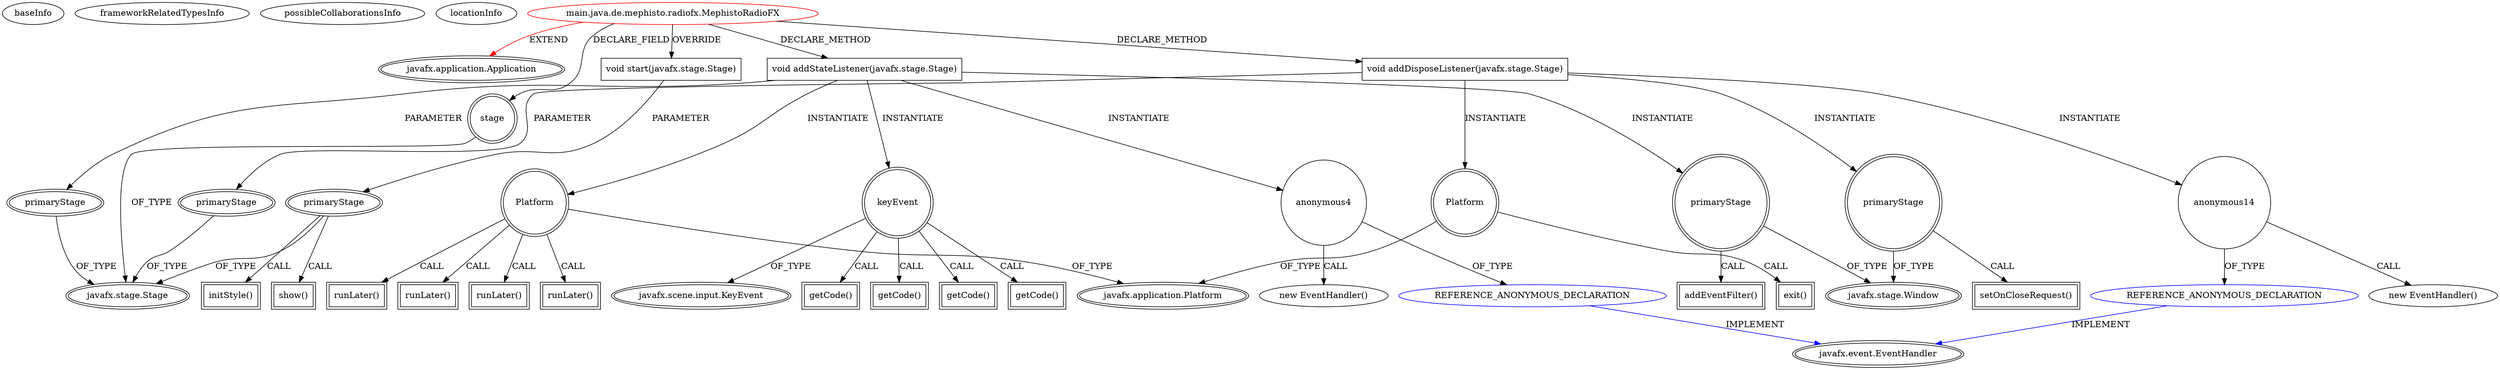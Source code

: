 digraph {
baseInfo[graphId=4405,category="extension_graph",isAnonymous=false,possibleRelation=true]
frameworkRelatedTypesInfo[0="javafx.application.Application"]
possibleCollaborationsInfo[0="4405~CLIENT_METHOD_DECLARATION-INSTANTIATION-~javafx.application.Application ~javafx.event.EventHandler ~false~true"]
locationInfo[projectName="syd711-mephisto_fx",filePath="/syd711-mephisto_fx/mephisto_fx-master/src/main/java/de/mephisto/radiofx/MephistoRadioFX.java",contextSignature="MephistoRadioFX",graphId="4405"]
0[label="main.java.de.mephisto.radiofx.MephistoRadioFX",vertexType="ROOT_CLIENT_CLASS_DECLARATION",isFrameworkType=false,color=red]
1[label="javafx.application.Application",vertexType="FRAMEWORK_CLASS_TYPE",isFrameworkType=true,peripheries=2]
2[label="stage",vertexType="FIELD_DECLARATION",isFrameworkType=true,peripheries=2,shape=circle]
3[label="javafx.stage.Stage",vertexType="FRAMEWORK_CLASS_TYPE",isFrameworkType=true,peripheries=2]
4[label="void start(javafx.stage.Stage)",vertexType="OVERRIDING_METHOD_DECLARATION",isFrameworkType=false,shape=box]
5[label="primaryStage",vertexType="PARAMETER_DECLARATION",isFrameworkType=true,peripheries=2]
8[label="initStyle()",vertexType="INSIDE_CALL",isFrameworkType=true,peripheries=2,shape=box]
10[label="show()",vertexType="INSIDE_CALL",isFrameworkType=true,peripheries=2,shape=box]
18[label="void addStateListener(javafx.stage.Stage)",vertexType="CLIENT_METHOD_DECLARATION",isFrameworkType=false,shape=box]
19[label="primaryStage",vertexType="PARAMETER_DECLARATION",isFrameworkType=true,peripheries=2]
21[label="primaryStage",vertexType="VARIABLE_EXPRESION",isFrameworkType=true,peripheries=2,shape=circle]
23[label="javafx.stage.Window",vertexType="FRAMEWORK_CLASS_TYPE",isFrameworkType=true,peripheries=2]
22[label="addEventFilter()",vertexType="INSIDE_CALL",isFrameworkType=true,peripheries=2,shape=box]
25[label="anonymous4",vertexType="VARIABLE_EXPRESION",isFrameworkType=false,shape=circle]
26[label="REFERENCE_ANONYMOUS_DECLARATION",vertexType="REFERENCE_ANONYMOUS_DECLARATION",isFrameworkType=false,color=blue]
27[label="javafx.event.EventHandler",vertexType="FRAMEWORK_INTERFACE_TYPE",isFrameworkType=true,peripheries=2]
24[label="new EventHandler()",vertexType="CONSTRUCTOR_CALL",isFrameworkType=false]
28[label="keyEvent",vertexType="VARIABLE_EXPRESION",isFrameworkType=true,peripheries=2,shape=circle]
30[label="javafx.scene.input.KeyEvent",vertexType="FRAMEWORK_CLASS_TYPE",isFrameworkType=true,peripheries=2]
29[label="getCode()",vertexType="INSIDE_CALL",isFrameworkType=true,peripheries=2,shape=box]
31[label="Platform",vertexType="VARIABLE_EXPRESION",isFrameworkType=true,peripheries=2,shape=circle]
33[label="javafx.application.Platform",vertexType="FRAMEWORK_CLASS_TYPE",isFrameworkType=true,peripheries=2]
32[label="runLater()",vertexType="INSIDE_CALL",isFrameworkType=true,peripheries=2,shape=box]
35[label="getCode()",vertexType="INSIDE_CALL",isFrameworkType=true,peripheries=2,shape=box]
37[label="runLater()",vertexType="INSIDE_CALL",isFrameworkType=true,peripheries=2,shape=box]
39[label="getCode()",vertexType="INSIDE_CALL",isFrameworkType=true,peripheries=2,shape=box]
41[label="runLater()",vertexType="INSIDE_CALL",isFrameworkType=true,peripheries=2,shape=box]
43[label="getCode()",vertexType="INSIDE_CALL",isFrameworkType=true,peripheries=2,shape=box]
45[label="runLater()",vertexType="INSIDE_CALL",isFrameworkType=true,peripheries=2,shape=box]
46[label="void addDisposeListener(javafx.stage.Stage)",vertexType="CLIENT_METHOD_DECLARATION",isFrameworkType=false,shape=box]
47[label="primaryStage",vertexType="PARAMETER_DECLARATION",isFrameworkType=true,peripheries=2]
49[label="primaryStage",vertexType="VARIABLE_EXPRESION",isFrameworkType=true,peripheries=2,shape=circle]
50[label="setOnCloseRequest()",vertexType="INSIDE_CALL",isFrameworkType=true,peripheries=2,shape=box]
53[label="anonymous14",vertexType="VARIABLE_EXPRESION",isFrameworkType=false,shape=circle]
54[label="REFERENCE_ANONYMOUS_DECLARATION",vertexType="REFERENCE_ANONYMOUS_DECLARATION",isFrameworkType=false,color=blue]
52[label="new EventHandler()",vertexType="CONSTRUCTOR_CALL",isFrameworkType=false]
56[label="Platform",vertexType="VARIABLE_EXPRESION",isFrameworkType=true,peripheries=2,shape=circle]
57[label="exit()",vertexType="INSIDE_CALL",isFrameworkType=true,peripheries=2,shape=box]
0->1[label="EXTEND",color=red]
0->2[label="DECLARE_FIELD"]
2->3[label="OF_TYPE"]
0->4[label="OVERRIDE"]
5->3[label="OF_TYPE"]
4->5[label="PARAMETER"]
5->8[label="CALL"]
5->10[label="CALL"]
0->18[label="DECLARE_METHOD"]
19->3[label="OF_TYPE"]
18->19[label="PARAMETER"]
18->21[label="INSTANTIATE"]
21->23[label="OF_TYPE"]
21->22[label="CALL"]
18->25[label="INSTANTIATE"]
26->27[label="IMPLEMENT",color=blue]
25->26[label="OF_TYPE"]
25->24[label="CALL"]
18->28[label="INSTANTIATE"]
28->30[label="OF_TYPE"]
28->29[label="CALL"]
18->31[label="INSTANTIATE"]
31->33[label="OF_TYPE"]
31->32[label="CALL"]
28->35[label="CALL"]
31->37[label="CALL"]
28->39[label="CALL"]
31->41[label="CALL"]
28->43[label="CALL"]
31->45[label="CALL"]
0->46[label="DECLARE_METHOD"]
47->3[label="OF_TYPE"]
46->47[label="PARAMETER"]
46->49[label="INSTANTIATE"]
49->23[label="OF_TYPE"]
49->50[label="CALL"]
46->53[label="INSTANTIATE"]
54->27[label="IMPLEMENT",color=blue]
53->54[label="OF_TYPE"]
53->52[label="CALL"]
46->56[label="INSTANTIATE"]
56->33[label="OF_TYPE"]
56->57[label="CALL"]
}
